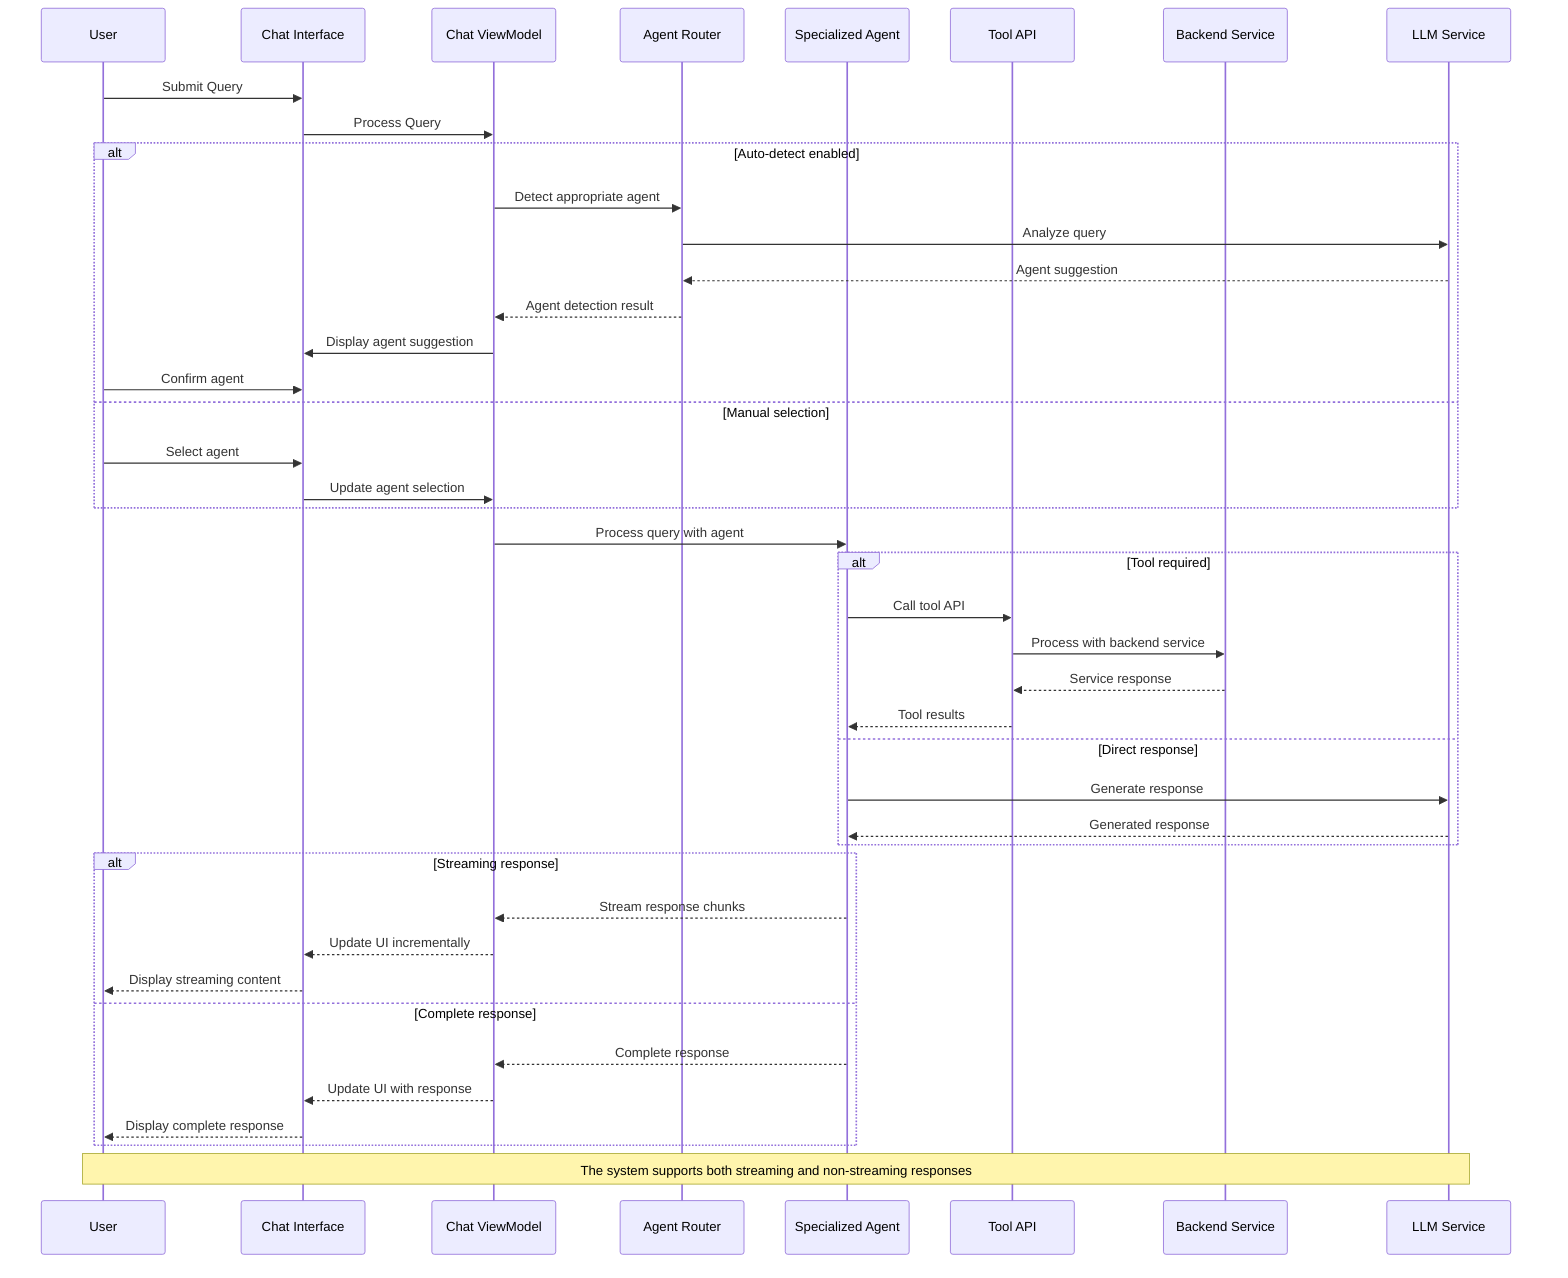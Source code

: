 sequenceDiagram
    participant User
    participant UI as Chat Interface
    participant VM as Chat ViewModel
    participant AR as Agent Router
    participant SA as Specialized Agent
    participant TA as Tool API
    participant BS as Backend Service
    participant LLM as LLM Service
    
    User->>UI: Submit Query
    UI->>VM: Process Query
    
    alt Auto-detect enabled
        VM->>AR: Detect appropriate agent
        AR->>LLM: Analyze query
        LLM-->>AR: Agent suggestion
        AR-->>VM: Agent detection result
        VM->>UI: Display agent suggestion
        User->>UI: Confirm agent
    else Manual selection
        User->>UI: Select agent
        UI->>VM: Update agent selection
    end
    
    VM->>SA: Process query with agent
    
    alt Tool required
        SA->>TA: Call tool API
        TA->>BS: Process with backend service
        BS-->>TA: Service response
        TA-->>SA: Tool results
    else Direct response
        SA->>LLM: Generate response
        LLM-->>SA: Generated response
    end
    
    alt Streaming response
        SA-->>VM: Stream response chunks
        VM-->>UI: Update UI incrementally
        UI-->>User: Display streaming content
    else Complete response
        SA-->>VM: Complete response
        VM-->>UI: Update UI with response
        UI-->>User: Display complete response
    end
    
    Note over User,LLM: The system supports both streaming and non-streaming responses